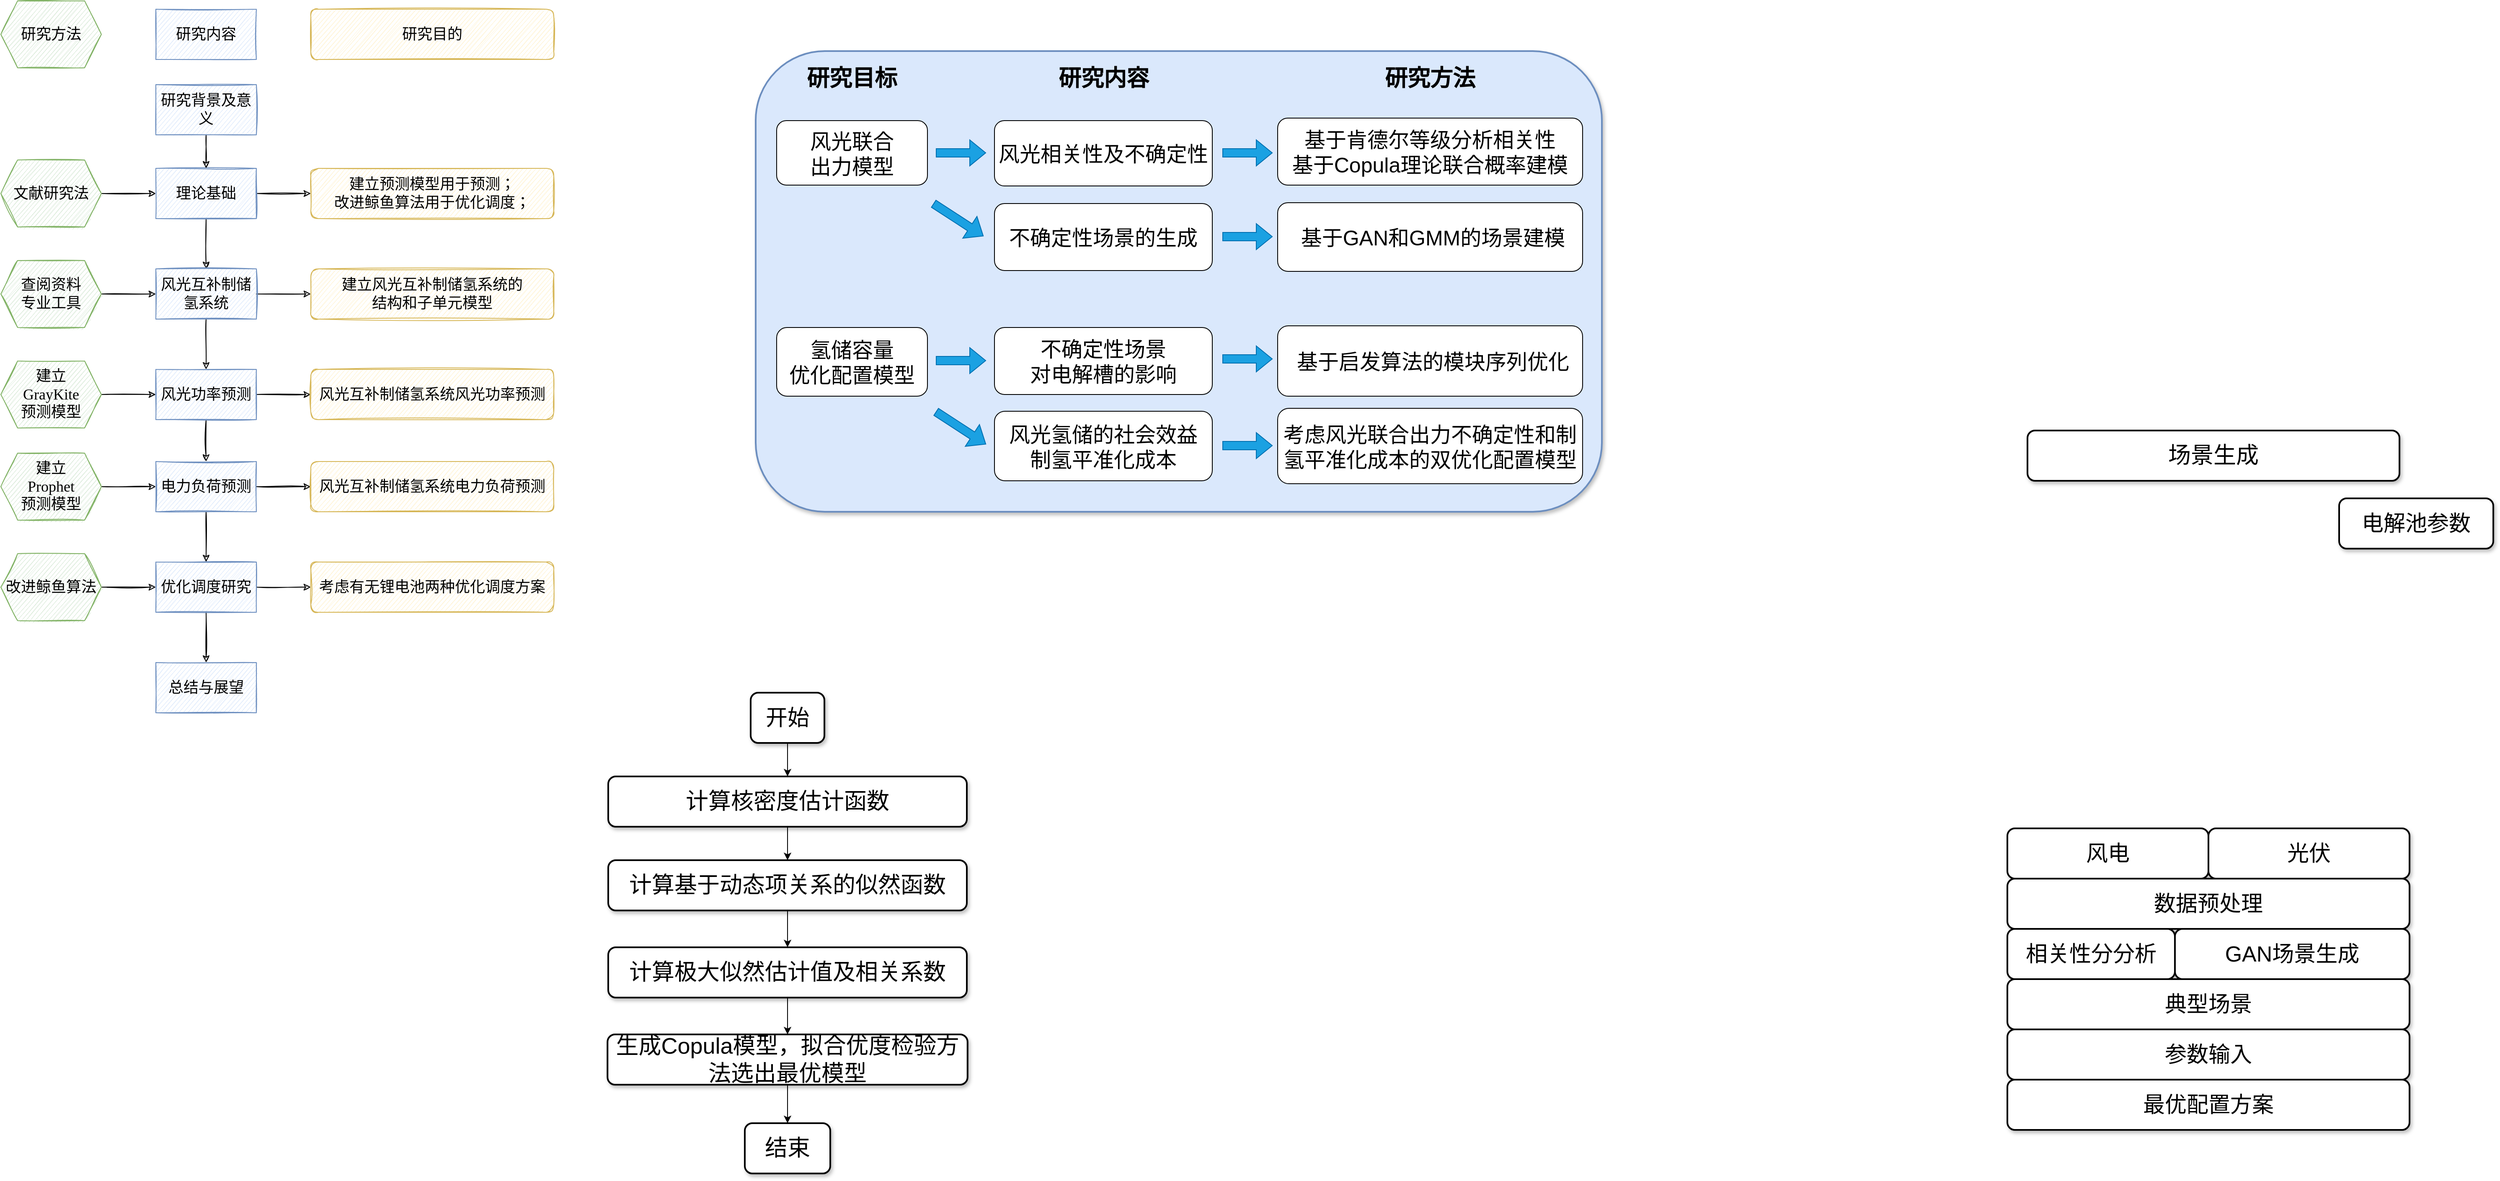<mxfile version="15.7.3" type="device"><diagram id="7YVjHRPOwBV5mDXaagDU" name="第 1 页"><mxGraphModel dx="4424" dy="4100" grid="1" gridSize="4" guides="1" tooltips="1" connect="1" arrows="1" fold="1" page="1" pageScale="1" pageWidth="2336" pageHeight="1654" math="0" shadow="0"><root><mxCell id="0"/><mxCell id="1" parent="0"/><mxCell id="Gv1jkL6wgdRjbnjyhD3Q-109" value="风电" style="rounded=1;whiteSpace=wrap;html=1;shadow=1;fontSize=26;strokeWidth=2;" parent="1" vertex="1"><mxGeometry x="2424" y="1018" width="240" height="60" as="geometry"/></mxCell><mxCell id="Gv1jkL6wgdRjbnjyhD3Q-110" value="光伏" style="rounded=1;whiteSpace=wrap;html=1;shadow=1;fontSize=26;strokeWidth=2;" parent="1" vertex="1"><mxGeometry x="2664" y="1018" width="240" height="60" as="geometry"/></mxCell><mxCell id="Gv1jkL6wgdRjbnjyhD3Q-112" value="数据预处理" style="rounded=1;whiteSpace=wrap;html=1;shadow=1;fontSize=26;strokeWidth=2;" parent="1" vertex="1"><mxGeometry x="2424" y="1078" width="480" height="60" as="geometry"/></mxCell><mxCell id="Gv1jkL6wgdRjbnjyhD3Q-2" value="" style="rounded=1;whiteSpace=wrap;html=1;strokeWidth=2;strokeColor=#6c8ebf;shadow=1;fillColor=#dae8fc;" parent="1" vertex="1"><mxGeometry x="930" y="90" width="1010" height="550" as="geometry"/></mxCell><mxCell id="Gv1jkL6wgdRjbnjyhD3Q-3" value="研究目标" style="text;html=1;strokeColor=none;fillColor=none;align=center;verticalAlign=middle;whiteSpace=wrap;rounded=0;fontSize=27;fontStyle=1" parent="1" vertex="1"><mxGeometry x="975" y="108" width="140" height="30" as="geometry"/></mxCell><mxCell id="Gv1jkL6wgdRjbnjyhD3Q-4" value="研究内容" style="text;html=1;strokeColor=none;fillColor=none;align=center;verticalAlign=middle;whiteSpace=wrap;rounded=0;fontSize=27;fontStyle=1" parent="1" vertex="1"><mxGeometry x="1283.75" y="108" width="122.5" height="30" as="geometry"/></mxCell><mxCell id="Gv1jkL6wgdRjbnjyhD3Q-5" value="研究方法" style="text;html=1;strokeColor=none;fillColor=none;align=center;verticalAlign=middle;whiteSpace=wrap;rounded=0;fontSize=27;fontStyle=1" parent="1" vertex="1"><mxGeometry x="1680" y="108" width="110" height="30" as="geometry"/></mxCell><mxCell id="r-2v_0kmbBU7tTHDMaR2-1" value="研究方法" style="shape=hexagon;perimeter=hexagonPerimeter2;whiteSpace=wrap;html=1;fixedSize=1;fillColor=#d5e8d4;strokeColor=#82b366;fontSize=18;sketch=1;" parent="1" vertex="1"><mxGeometry x="29" y="30" width="120" height="80" as="geometry"/></mxCell><mxCell id="r-2v_0kmbBU7tTHDMaR2-2" value="研究内容" style="rounded=0;whiteSpace=wrap;html=1;fillColor=#dae8fc;strokeColor=#6c8ebf;fontSize=18;sketch=1;" parent="1" vertex="1"><mxGeometry x="214" y="40" width="120" height="60" as="geometry"/></mxCell><mxCell id="r-2v_0kmbBU7tTHDMaR2-3" value="研究目的" style="rounded=1;whiteSpace=wrap;html=1;fillColor=#fff2cc;strokeColor=#d6b656;fontSize=18;sketch=1;" parent="1" vertex="1"><mxGeometry x="399" y="40" width="290" height="60" as="geometry"/></mxCell><mxCell id="r-2v_0kmbBU7tTHDMaR2-28" value="" style="edgeStyle=orthogonalEdgeStyle;rounded=0;orthogonalLoop=1;jettySize=auto;html=1;fontSize=18;sketch=1;" parent="1" source="r-2v_0kmbBU7tTHDMaR2-4" target="r-2v_0kmbBU7tTHDMaR2-5" edge="1"><mxGeometry relative="1" as="geometry"/></mxCell><mxCell id="r-2v_0kmbBU7tTHDMaR2-4" value="文献研究法" style="shape=hexagon;perimeter=hexagonPerimeter2;whiteSpace=wrap;html=1;fixedSize=1;fillColor=#d5e8d4;strokeColor=#82b366;fontSize=18;sketch=1;" parent="1" vertex="1"><mxGeometry x="29" y="220" width="120" height="80" as="geometry"/></mxCell><mxCell id="r-2v_0kmbBU7tTHDMaR2-22" value="" style="edgeStyle=orthogonalEdgeStyle;rounded=0;orthogonalLoop=1;jettySize=auto;html=1;fontSize=18;sketch=1;" parent="1" source="r-2v_0kmbBU7tTHDMaR2-5" target="r-2v_0kmbBU7tTHDMaR2-8" edge="1"><mxGeometry relative="1" as="geometry"/></mxCell><mxCell id="r-2v_0kmbBU7tTHDMaR2-29" value="" style="edgeStyle=orthogonalEdgeStyle;rounded=0;orthogonalLoop=1;jettySize=auto;html=1;fontSize=18;sketch=1;" parent="1" source="r-2v_0kmbBU7tTHDMaR2-5" target="r-2v_0kmbBU7tTHDMaR2-6" edge="1"><mxGeometry relative="1" as="geometry"/></mxCell><mxCell id="r-2v_0kmbBU7tTHDMaR2-5" value="理论基础" style="rounded=0;whiteSpace=wrap;html=1;fillColor=#dae8fc;strokeColor=#6c8ebf;fontSize=18;sketch=1;" parent="1" vertex="1"><mxGeometry x="214" y="230" width="120" height="60" as="geometry"/></mxCell><mxCell id="r-2v_0kmbBU7tTHDMaR2-6" value="建立预测模型用于预测；&lt;br style=&quot;font-size: 18px&quot;&gt;改进鲸鱼算法用于优化调度；" style="rounded=1;whiteSpace=wrap;html=1;fillColor=#fff2cc;strokeColor=#d6b656;fontSize=18;sketch=1;" parent="1" vertex="1"><mxGeometry x="399" y="230" width="290" height="60" as="geometry"/></mxCell><mxCell id="r-2v_0kmbBU7tTHDMaR2-30" value="" style="edgeStyle=orthogonalEdgeStyle;rounded=0;orthogonalLoop=1;jettySize=auto;html=1;fontSize=18;sketch=1;" parent="1" source="r-2v_0kmbBU7tTHDMaR2-7" target="r-2v_0kmbBU7tTHDMaR2-8" edge="1"><mxGeometry relative="1" as="geometry"/></mxCell><mxCell id="r-2v_0kmbBU7tTHDMaR2-7" value="查阅资料&lt;br style=&quot;font-size: 18px;&quot;&gt;专业工具" style="shape=hexagon;perimeter=hexagonPerimeter2;whiteSpace=wrap;html=1;fixedSize=1;fillColor=#d5e8d4;strokeColor=#82b366;fontSize=18;sketch=1;" parent="1" vertex="1"><mxGeometry x="29" y="340" width="120" height="80" as="geometry"/></mxCell><mxCell id="r-2v_0kmbBU7tTHDMaR2-23" value="" style="edgeStyle=orthogonalEdgeStyle;rounded=0;orthogonalLoop=1;jettySize=auto;html=1;fontSize=18;sketch=1;" parent="1" source="r-2v_0kmbBU7tTHDMaR2-8" target="r-2v_0kmbBU7tTHDMaR2-11" edge="1"><mxGeometry relative="1" as="geometry"/></mxCell><mxCell id="r-2v_0kmbBU7tTHDMaR2-31" value="" style="edgeStyle=orthogonalEdgeStyle;rounded=0;orthogonalLoop=1;jettySize=auto;html=1;fontSize=18;sketch=1;" parent="1" source="r-2v_0kmbBU7tTHDMaR2-8" target="r-2v_0kmbBU7tTHDMaR2-9" edge="1"><mxGeometry relative="1" as="geometry"/></mxCell><mxCell id="r-2v_0kmbBU7tTHDMaR2-8" value="&lt;span style=&quot;font-size: 18px;&quot;&gt;风光互补制储氢系统&lt;/span&gt;" style="rounded=0;whiteSpace=wrap;html=1;fillColor=#dae8fc;strokeColor=#6c8ebf;fontSize=18;sketch=1;" parent="1" vertex="1"><mxGeometry x="214" y="350" width="120" height="60" as="geometry"/></mxCell><mxCell id="r-2v_0kmbBU7tTHDMaR2-9" value="建立风光互补制储氢系统的&lt;br&gt;结构和子单元模型" style="rounded=1;whiteSpace=wrap;html=1;fillColor=#fff2cc;strokeColor=#d6b656;fontSize=18;sketch=1;" parent="1" vertex="1"><mxGeometry x="399" y="350" width="290" height="60" as="geometry"/></mxCell><mxCell id="r-2v_0kmbBU7tTHDMaR2-32" value="" style="edgeStyle=orthogonalEdgeStyle;rounded=0;orthogonalLoop=1;jettySize=auto;html=1;fontSize=18;sketch=1;" parent="1" source="r-2v_0kmbBU7tTHDMaR2-10" target="r-2v_0kmbBU7tTHDMaR2-11" edge="1"><mxGeometry relative="1" as="geometry"/></mxCell><mxCell id="r-2v_0kmbBU7tTHDMaR2-10" value="&lt;span style=&quot;font-size: 18px&quot;&gt;建立&lt;br&gt;&lt;/span&gt;&lt;span lang=&quot;EN-US&quot; style=&quot;font-size: 18px ; font-family: &amp;#34;times new roman&amp;#34; , serif&quot;&gt;GrayKite&lt;br&gt;&lt;/span&gt;&lt;span style=&quot;font-size: 18px&quot;&gt;预测模型&lt;/span&gt;" style="shape=hexagon;perimeter=hexagonPerimeter2;whiteSpace=wrap;html=1;fixedSize=1;fillColor=#d5e8d4;strokeColor=#82b366;fontSize=18;sketch=1;" parent="1" vertex="1"><mxGeometry x="29" y="460" width="120" height="80" as="geometry"/></mxCell><mxCell id="r-2v_0kmbBU7tTHDMaR2-24" value="" style="edgeStyle=orthogonalEdgeStyle;rounded=0;orthogonalLoop=1;jettySize=auto;html=1;fontSize=18;sketch=1;" parent="1" source="r-2v_0kmbBU7tTHDMaR2-11" target="r-2v_0kmbBU7tTHDMaR2-14" edge="1"><mxGeometry relative="1" as="geometry"/></mxCell><mxCell id="r-2v_0kmbBU7tTHDMaR2-39" value="" style="edgeStyle=orthogonalEdgeStyle;rounded=0;orthogonalLoop=1;jettySize=auto;html=1;fontSize=18;sketch=1;" parent="1" source="r-2v_0kmbBU7tTHDMaR2-11" target="r-2v_0kmbBU7tTHDMaR2-12" edge="1"><mxGeometry relative="1" as="geometry"/></mxCell><mxCell id="r-2v_0kmbBU7tTHDMaR2-11" value="风光功率预测" style="rounded=0;whiteSpace=wrap;html=1;fillColor=#dae8fc;strokeColor=#6c8ebf;fontSize=18;sketch=1;" parent="1" vertex="1"><mxGeometry x="214" y="470" width="120" height="60" as="geometry"/></mxCell><mxCell id="r-2v_0kmbBU7tTHDMaR2-12" value="风光互补制储氢系统风光&lt;span style=&quot;font-size: 18px;&quot;&gt;功率预测&lt;/span&gt;" style="rounded=1;whiteSpace=wrap;html=1;fillColor=#fff2cc;strokeColor=#d6b656;fontSize=18;sketch=1;" parent="1" vertex="1"><mxGeometry x="399" y="470" width="290" height="60" as="geometry"/></mxCell><mxCell id="r-2v_0kmbBU7tTHDMaR2-33" value="" style="edgeStyle=orthogonalEdgeStyle;rounded=0;orthogonalLoop=1;jettySize=auto;html=1;fontSize=18;sketch=1;" parent="1" source="r-2v_0kmbBU7tTHDMaR2-13" target="r-2v_0kmbBU7tTHDMaR2-14" edge="1"><mxGeometry relative="1" as="geometry"/></mxCell><mxCell id="r-2v_0kmbBU7tTHDMaR2-13" value="&lt;span style=&quot;font-size: 18px&quot;&gt;建立&lt;br&gt;&lt;/span&gt;&lt;span lang=&quot;EN-US&quot; style=&quot;font-size: 18px ; font-family: &amp;#34;times new roman&amp;#34; , serif&quot;&gt;Prophet&lt;br&gt;&lt;/span&gt;&lt;span style=&quot;font-size: 18px&quot;&gt;预测模型&lt;/span&gt;" style="shape=hexagon;perimeter=hexagonPerimeter2;whiteSpace=wrap;html=1;fixedSize=1;fillColor=#d5e8d4;strokeColor=#82b366;fontSize=18;sketch=1;" parent="1" vertex="1"><mxGeometry x="29" y="570" width="120" height="80" as="geometry"/></mxCell><mxCell id="r-2v_0kmbBU7tTHDMaR2-25" value="" style="edgeStyle=orthogonalEdgeStyle;rounded=0;orthogonalLoop=1;jettySize=auto;html=1;fontSize=18;sketch=1;" parent="1" source="r-2v_0kmbBU7tTHDMaR2-14" target="r-2v_0kmbBU7tTHDMaR2-17" edge="1"><mxGeometry relative="1" as="geometry"/></mxCell><mxCell id="r-2v_0kmbBU7tTHDMaR2-38" value="" style="edgeStyle=orthogonalEdgeStyle;rounded=0;orthogonalLoop=1;jettySize=auto;html=1;fontSize=18;sketch=1;" parent="1" source="r-2v_0kmbBU7tTHDMaR2-14" target="r-2v_0kmbBU7tTHDMaR2-15" edge="1"><mxGeometry relative="1" as="geometry"/></mxCell><mxCell id="r-2v_0kmbBU7tTHDMaR2-14" value="电力负荷预测" style="rounded=0;whiteSpace=wrap;html=1;fillColor=#dae8fc;strokeColor=#6c8ebf;fontSize=18;sketch=1;" parent="1" vertex="1"><mxGeometry x="214" y="580" width="120" height="60" as="geometry"/></mxCell><mxCell id="r-2v_0kmbBU7tTHDMaR2-15" value="&lt;span style=&quot;font-size: 18px;&quot;&gt;风光互补制储氢系统电力负荷预测&lt;br style=&quot;font-size: 18px;&quot;&gt;&lt;/span&gt;" style="rounded=1;whiteSpace=wrap;html=1;fillColor=#fff2cc;strokeColor=#d6b656;fontSize=18;sketch=1;" parent="1" vertex="1"><mxGeometry x="399" y="580" width="290" height="60" as="geometry"/></mxCell><mxCell id="r-2v_0kmbBU7tTHDMaR2-34" value="" style="edgeStyle=orthogonalEdgeStyle;rounded=0;orthogonalLoop=1;jettySize=auto;html=1;fontSize=18;sketch=1;" parent="1" source="r-2v_0kmbBU7tTHDMaR2-16" target="r-2v_0kmbBU7tTHDMaR2-17" edge="1"><mxGeometry relative="1" as="geometry"/></mxCell><mxCell id="r-2v_0kmbBU7tTHDMaR2-16" value="改进鲸鱼算法" style="shape=hexagon;perimeter=hexagonPerimeter2;whiteSpace=wrap;html=1;fixedSize=1;fillColor=#d5e8d4;strokeColor=#82b366;fontSize=18;sketch=1;" parent="1" vertex="1"><mxGeometry x="29" y="690" width="120" height="80" as="geometry"/></mxCell><mxCell id="r-2v_0kmbBU7tTHDMaR2-26" value="" style="edgeStyle=orthogonalEdgeStyle;rounded=0;orthogonalLoop=1;jettySize=auto;html=1;fontSize=18;sketch=1;" parent="1" source="r-2v_0kmbBU7tTHDMaR2-17" target="r-2v_0kmbBU7tTHDMaR2-20" edge="1"><mxGeometry relative="1" as="geometry"/></mxCell><mxCell id="r-2v_0kmbBU7tTHDMaR2-37" value="" style="edgeStyle=orthogonalEdgeStyle;rounded=0;orthogonalLoop=1;jettySize=auto;html=1;fontSize=18;sketch=1;" parent="1" source="r-2v_0kmbBU7tTHDMaR2-17" target="r-2v_0kmbBU7tTHDMaR2-18" edge="1"><mxGeometry relative="1" as="geometry"/></mxCell><mxCell id="r-2v_0kmbBU7tTHDMaR2-17" value="优化调度研究" style="rounded=0;whiteSpace=wrap;html=1;fillColor=#dae8fc;strokeColor=#6c8ebf;fontSize=18;sketch=1;" parent="1" vertex="1"><mxGeometry x="214" y="700" width="120" height="60" as="geometry"/></mxCell><mxCell id="r-2v_0kmbBU7tTHDMaR2-18" value="考虑有无锂电池两种优化调度方案" style="rounded=1;whiteSpace=wrap;html=1;fillColor=#fff2cc;strokeColor=#d6b656;fontSize=18;sketch=1;" parent="1" vertex="1"><mxGeometry x="399" y="700" width="290" height="60" as="geometry"/></mxCell><mxCell id="r-2v_0kmbBU7tTHDMaR2-20" value="总结与展望" style="rounded=0;whiteSpace=wrap;html=1;fillColor=#dae8fc;strokeColor=#6c8ebf;fontSize=18;sketch=1;" parent="1" vertex="1"><mxGeometry x="214" y="820" width="120" height="60" as="geometry"/></mxCell><mxCell id="r-2v_0kmbBU7tTHDMaR2-41" value="" style="edgeStyle=orthogonalEdgeStyle;rounded=0;orthogonalLoop=1;jettySize=auto;html=1;fontSize=18;sketch=1;" parent="1" source="r-2v_0kmbBU7tTHDMaR2-40" target="r-2v_0kmbBU7tTHDMaR2-5" edge="1"><mxGeometry relative="1" as="geometry"/></mxCell><mxCell id="r-2v_0kmbBU7tTHDMaR2-40" value="研究背景及意义" style="rounded=0;whiteSpace=wrap;html=1;fillColor=#dae8fc;strokeColor=#6c8ebf;fontSize=18;sketch=1;" parent="1" vertex="1"><mxGeometry x="214" y="130" width="120" height="60" as="geometry"/></mxCell><mxCell id="Gv1jkL6wgdRjbnjyhD3Q-6" value="风光联合&lt;br&gt;出力模型" style="rounded=1;whiteSpace=wrap;html=1;fontSize=25;" parent="1" vertex="1"><mxGeometry x="955" y="173.01" width="180" height="76.99" as="geometry"/></mxCell><mxCell id="Gv1jkL6wgdRjbnjyhD3Q-7" value="风光相关性及不确定性" style="rounded=1;whiteSpace=wrap;html=1;fontSize=25;" parent="1" vertex="1"><mxGeometry x="1215" y="173.01" width="260" height="77.99" as="geometry"/></mxCell><mxCell id="Gv1jkL6wgdRjbnjyhD3Q-8" value="氢储容量&lt;br&gt;优化配置模型" style="rounded=1;whiteSpace=wrap;html=1;fontSize=25;" parent="1" vertex="1"><mxGeometry x="955" y="420" width="180" height="82" as="geometry"/></mxCell><mxCell id="Gv1jkL6wgdRjbnjyhD3Q-9" value="&lt;span style=&quot;font-size: 25px&quot;&gt;不确定性场景&lt;br&gt;对电解槽的影响&lt;/span&gt;" style="rounded=1;whiteSpace=wrap;html=1;fontSize=25;" parent="1" vertex="1"><mxGeometry x="1215" y="420" width="260" height="80" as="geometry"/></mxCell><mxCell id="Gv1jkL6wgdRjbnjyhD3Q-10" value="不确定性场景的生成" style="rounded=1;whiteSpace=wrap;html=1;fontSize=25;" parent="1" vertex="1"><mxGeometry x="1215" y="272" width="260" height="80" as="geometry"/></mxCell><mxCell id="Gv1jkL6wgdRjbnjyhD3Q-11" value="基于肯德尔等级分析相关性&lt;br style=&quot;font-size: 25px&quot;&gt;基于Copula理论联合概率建模" style="rounded=1;whiteSpace=wrap;html=1;fontSize=25;" parent="1" vertex="1"><mxGeometry x="1553" y="170" width="364" height="80" as="geometry"/></mxCell><mxCell id="Gv1jkL6wgdRjbnjyhD3Q-12" value="&lt;div style=&quot;font-size: 25px&quot;&gt;&lt;div style=&quot;font-size: 25px&quot;&gt;&amp;nbsp;基于GAN和GMM的场景建模&lt;/div&gt;&lt;/div&gt;" style="rounded=1;whiteSpace=wrap;html=1;fontSize=25;" parent="1" vertex="1"><mxGeometry x="1553" y="271" width="364" height="82" as="geometry"/></mxCell><mxCell id="Gv1jkL6wgdRjbnjyhD3Q-13" value="&lt;div style=&quot;font-size: 25px&quot;&gt;&amp;nbsp;基于启发算法的模块序列优化&lt;/div&gt;" style="rounded=1;whiteSpace=wrap;html=1;fontSize=25;" parent="1" vertex="1"><mxGeometry x="1553" y="418" width="364" height="84" as="geometry"/></mxCell><mxCell id="Gv1jkL6wgdRjbnjyhD3Q-26" value="&lt;div style=&quot;font-size: 25px&quot;&gt;风光氢储的社会效益&lt;/div&gt;&lt;div style=&quot;font-size: 25px&quot;&gt;制氢平准化成本&lt;/div&gt;" style="rounded=1;whiteSpace=wrap;html=1;fontSize=25;" parent="1" vertex="1"><mxGeometry x="1215" y="520" width="260" height="83" as="geometry"/></mxCell><mxCell id="Gv1jkL6wgdRjbnjyhD3Q-27" value="考虑风光联合出力不确定性和制氢平准化成本的双优化配置模型" style="rounded=1;whiteSpace=wrap;html=1;fontSize=25;" parent="1" vertex="1"><mxGeometry x="1553" y="516.5" width="364" height="90" as="geometry"/></mxCell><mxCell id="Gv1jkL6wgdRjbnjyhD3Q-21" value="" style="shape=flexArrow;endArrow=classic;html=1;rounded=0;fontSize=25;fillColor=#1ba1e2;strokeColor=#006EAF;" parent="1" edge="1"><mxGeometry width="50" height="50" relative="1" as="geometry"><mxPoint x="1487" y="311.5" as="sourcePoint"/><mxPoint x="1547" y="311.5" as="targetPoint"/></mxGeometry></mxCell><mxCell id="Gv1jkL6wgdRjbnjyhD3Q-22" value="" style="shape=flexArrow;endArrow=classic;html=1;rounded=0;fontSize=25;fillColor=#1ba1e2;strokeColor=#006EAF;" parent="1" edge="1"><mxGeometry width="50" height="50" relative="1" as="geometry"><mxPoint x="1487" y="211.51" as="sourcePoint"/><mxPoint x="1547" y="211.51" as="targetPoint"/></mxGeometry></mxCell><mxCell id="Gv1jkL6wgdRjbnjyhD3Q-23" value="" style="shape=flexArrow;endArrow=classic;html=1;rounded=0;fontSize=25;fillColor=#1ba1e2;strokeColor=#006EAF;" parent="1" edge="1"><mxGeometry width="50" height="50" relative="1" as="geometry"><mxPoint x="1487" y="457.5" as="sourcePoint"/><mxPoint x="1547" y="457.5" as="targetPoint"/></mxGeometry></mxCell><mxCell id="Gv1jkL6wgdRjbnjyhD3Q-29" value="" style="shape=flexArrow;endArrow=classic;html=1;rounded=0;fontSize=25;fillColor=#1ba1e2;strokeColor=#006EAF;" parent="1" edge="1"><mxGeometry width="50" height="50" relative="1" as="geometry"><mxPoint x="1487" y="561" as="sourcePoint"/><mxPoint x="1547" y="561" as="targetPoint"/></mxGeometry></mxCell><mxCell id="Gv1jkL6wgdRjbnjyhD3Q-46" value="" style="shape=flexArrow;endArrow=classic;html=1;rounded=0;fontSize=25;fillColor=#1ba1e2;strokeColor=#006EAF;" parent="1" edge="1"><mxGeometry width="50" height="50" relative="1" as="geometry"><mxPoint x="1145" y="211.51" as="sourcePoint"/><mxPoint x="1205" y="211.51" as="targetPoint"/></mxGeometry></mxCell><mxCell id="Gv1jkL6wgdRjbnjyhD3Q-51" value="" style="shape=flexArrow;endArrow=classic;html=1;rounded=0;fontSize=25;fillColor=#1ba1e2;strokeColor=#006EAF;" parent="1" edge="1"><mxGeometry width="50" height="50" relative="1" as="geometry"><mxPoint x="1142" y="272" as="sourcePoint"/><mxPoint x="1202" y="311" as="targetPoint"/></mxGeometry></mxCell><mxCell id="Gv1jkL6wgdRjbnjyhD3Q-56" value="" style="shape=flexArrow;endArrow=classic;html=1;rounded=0;fontSize=25;fillColor=#1ba1e2;strokeColor=#006EAF;" parent="1" edge="1"><mxGeometry width="50" height="50" relative="1" as="geometry"><mxPoint x="1145" y="459.5" as="sourcePoint"/><mxPoint x="1205" y="459.5" as="targetPoint"/></mxGeometry></mxCell><mxCell id="Gv1jkL6wgdRjbnjyhD3Q-57" value="" style="shape=flexArrow;endArrow=classic;html=1;rounded=0;fontSize=25;fillColor=#1ba1e2;strokeColor=#006EAF;" parent="1" edge="1"><mxGeometry width="50" height="50" relative="1" as="geometry"><mxPoint x="1145" y="520.49" as="sourcePoint"/><mxPoint x="1205" y="559.49" as="targetPoint"/></mxGeometry></mxCell><mxCell id="egvWi3SXFxOMR50w88zz-2" value="" style="edgeStyle=orthogonalEdgeStyle;rounded=0;orthogonalLoop=1;jettySize=auto;html=1;" parent="1" source="Gv1jkL6wgdRjbnjyhD3Q-96" target="egvWi3SXFxOMR50w88zz-1" edge="1"><mxGeometry relative="1" as="geometry"/></mxCell><mxCell id="Gv1jkL6wgdRjbnjyhD3Q-96" value="&lt;span style=&quot;font-size: 26px&quot;&gt;开始&lt;/span&gt;" style="rounded=1;whiteSpace=wrap;html=1;shadow=1;fontSize=27;strokeWidth=2;" parent="1" vertex="1"><mxGeometry x="924" y="856" width="88" height="60" as="geometry"/></mxCell><mxCell id="Gv1jkL6wgdRjbnjyhD3Q-99" value="场景生成" style="whiteSpace=wrap;html=1;rounded=1;shadow=1;fontSize=27;strokeWidth=2;" parent="1" vertex="1"><mxGeometry x="2448" y="543" width="444" height="60" as="geometry"/></mxCell><mxCell id="Gv1jkL6wgdRjbnjyhD3Q-111" value="电解池参数" style="rounded=1;whiteSpace=wrap;html=1;shadow=1;fontSize=26;strokeWidth=2;" parent="1" vertex="1"><mxGeometry x="2820" y="624" width="184" height="60" as="geometry"/></mxCell><mxCell id="Gv1jkL6wgdRjbnjyhD3Q-116" value="相关性分分析" style="rounded=1;whiteSpace=wrap;html=1;shadow=1;fontSize=26;strokeWidth=2;" parent="1" vertex="1"><mxGeometry x="2424" y="1138" width="200" height="60" as="geometry"/></mxCell><mxCell id="Gv1jkL6wgdRjbnjyhD3Q-115" value="GAN场景生成" style="rounded=1;whiteSpace=wrap;html=1;shadow=1;fontSize=26;strokeWidth=2;" parent="1" vertex="1"><mxGeometry x="2624" y="1138" width="280" height="60" as="geometry"/></mxCell><mxCell id="Gv1jkL6wgdRjbnjyhD3Q-117" value="典型场景" style="rounded=1;whiteSpace=wrap;html=1;shadow=1;fontSize=26;strokeWidth=2;" parent="1" vertex="1"><mxGeometry x="2424" y="1198" width="480" height="60" as="geometry"/></mxCell><mxCell id="Gv1jkL6wgdRjbnjyhD3Q-118" value="参数输入" style="rounded=1;whiteSpace=wrap;html=1;shadow=1;fontSize=26;strokeWidth=2;" parent="1" vertex="1"><mxGeometry x="2424" y="1258" width="480" height="60" as="geometry"/></mxCell><mxCell id="Gv1jkL6wgdRjbnjyhD3Q-119" value="最优配置方案" style="rounded=1;whiteSpace=wrap;html=1;shadow=1;fontSize=26;strokeWidth=2;" parent="1" vertex="1"><mxGeometry x="2424" y="1318" width="480" height="60" as="geometry"/></mxCell><mxCell id="egvWi3SXFxOMR50w88zz-4" value="" style="edgeStyle=orthogonalEdgeStyle;rounded=0;orthogonalLoop=1;jettySize=auto;html=1;" parent="1" source="egvWi3SXFxOMR50w88zz-1" target="egvWi3SXFxOMR50w88zz-3" edge="1"><mxGeometry relative="1" as="geometry"/></mxCell><mxCell id="egvWi3SXFxOMR50w88zz-1" value="计算核密度估计函数" style="rounded=1;whiteSpace=wrap;html=1;shadow=1;fontSize=27;strokeWidth=2;" parent="1" vertex="1"><mxGeometry x="754" y="956" width="428" height="60" as="geometry"/></mxCell><mxCell id="egvWi3SXFxOMR50w88zz-6" value="" style="edgeStyle=orthogonalEdgeStyle;rounded=0;orthogonalLoop=1;jettySize=auto;html=1;" parent="1" source="egvWi3SXFxOMR50w88zz-3" target="egvWi3SXFxOMR50w88zz-5" edge="1"><mxGeometry relative="1" as="geometry"/></mxCell><mxCell id="egvWi3SXFxOMR50w88zz-3" value="计算基于动态项关系的似然函数" style="rounded=1;whiteSpace=wrap;html=1;shadow=1;fontSize=27;strokeWidth=2;" parent="1" vertex="1"><mxGeometry x="754" y="1056" width="428" height="60" as="geometry"/></mxCell><mxCell id="egvWi3SXFxOMR50w88zz-8" value="" style="edgeStyle=orthogonalEdgeStyle;rounded=0;orthogonalLoop=1;jettySize=auto;html=1;" parent="1" source="egvWi3SXFxOMR50w88zz-5" target="egvWi3SXFxOMR50w88zz-7" edge="1"><mxGeometry relative="1" as="geometry"/></mxCell><mxCell id="egvWi3SXFxOMR50w88zz-5" value="计算极大似然估计值及相关系数" style="rounded=1;whiteSpace=wrap;html=1;shadow=1;fontSize=27;strokeWidth=2;" parent="1" vertex="1"><mxGeometry x="754" y="1160" width="428" height="60" as="geometry"/></mxCell><mxCell id="egvWi3SXFxOMR50w88zz-12" value="" style="edgeStyle=orthogonalEdgeStyle;rounded=0;orthogonalLoop=1;jettySize=auto;html=1;" parent="1" source="egvWi3SXFxOMR50w88zz-7" target="egvWi3SXFxOMR50w88zz-11" edge="1"><mxGeometry relative="1" as="geometry"/></mxCell><mxCell id="egvWi3SXFxOMR50w88zz-7" value="生成Copula模型，拟合优度检验方法选出最优模型" style="rounded=1;whiteSpace=wrap;html=1;shadow=1;fontSize=27;strokeWidth=2;" parent="1" vertex="1"><mxGeometry x="753.125" y="1264" width="429.75" height="60" as="geometry"/></mxCell><mxCell id="egvWi3SXFxOMR50w88zz-11" value="结束" style="rounded=1;whiteSpace=wrap;html=1;shadow=1;fontSize=27;strokeWidth=2;" parent="1" vertex="1"><mxGeometry x="917" y="1370" width="102" height="60" as="geometry"/></mxCell></root></mxGraphModel></diagram></mxfile>